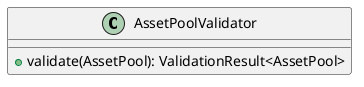 @startuml

    class AssetPoolValidator [[AssetPoolValidator.html]] {
        +validate(AssetPool): ValidationResult<AssetPool>
    }

@enduml
